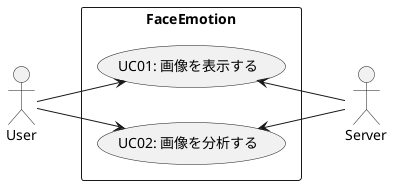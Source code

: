 @startuml FaceEmotion

left to right direction
actor User
actor Server
rectangle FaceEmotion{
    User --> (UC01: 画像を表示する)
    User --> (UC02: 画像を分析する)

    (UC01: 画像を表示する) <-- Server
    (UC02: 画像を分析する) <-- Server
}

@enduml